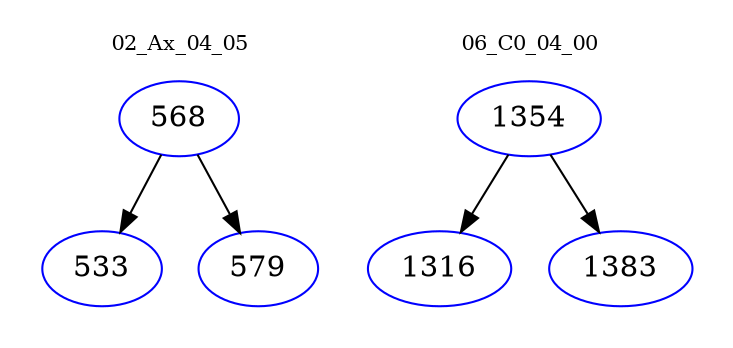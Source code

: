 digraph{
subgraph cluster_0 {
color = white
label = "02_Ax_04_05";
fontsize=10;
T0_568 [label="568", color="blue"]
T0_568 -> T0_533 [color="black"]
T0_533 [label="533", color="blue"]
T0_568 -> T0_579 [color="black"]
T0_579 [label="579", color="blue"]
}
subgraph cluster_1 {
color = white
label = "06_C0_04_00";
fontsize=10;
T1_1354 [label="1354", color="blue"]
T1_1354 -> T1_1316 [color="black"]
T1_1316 [label="1316", color="blue"]
T1_1354 -> T1_1383 [color="black"]
T1_1383 [label="1383", color="blue"]
}
}
